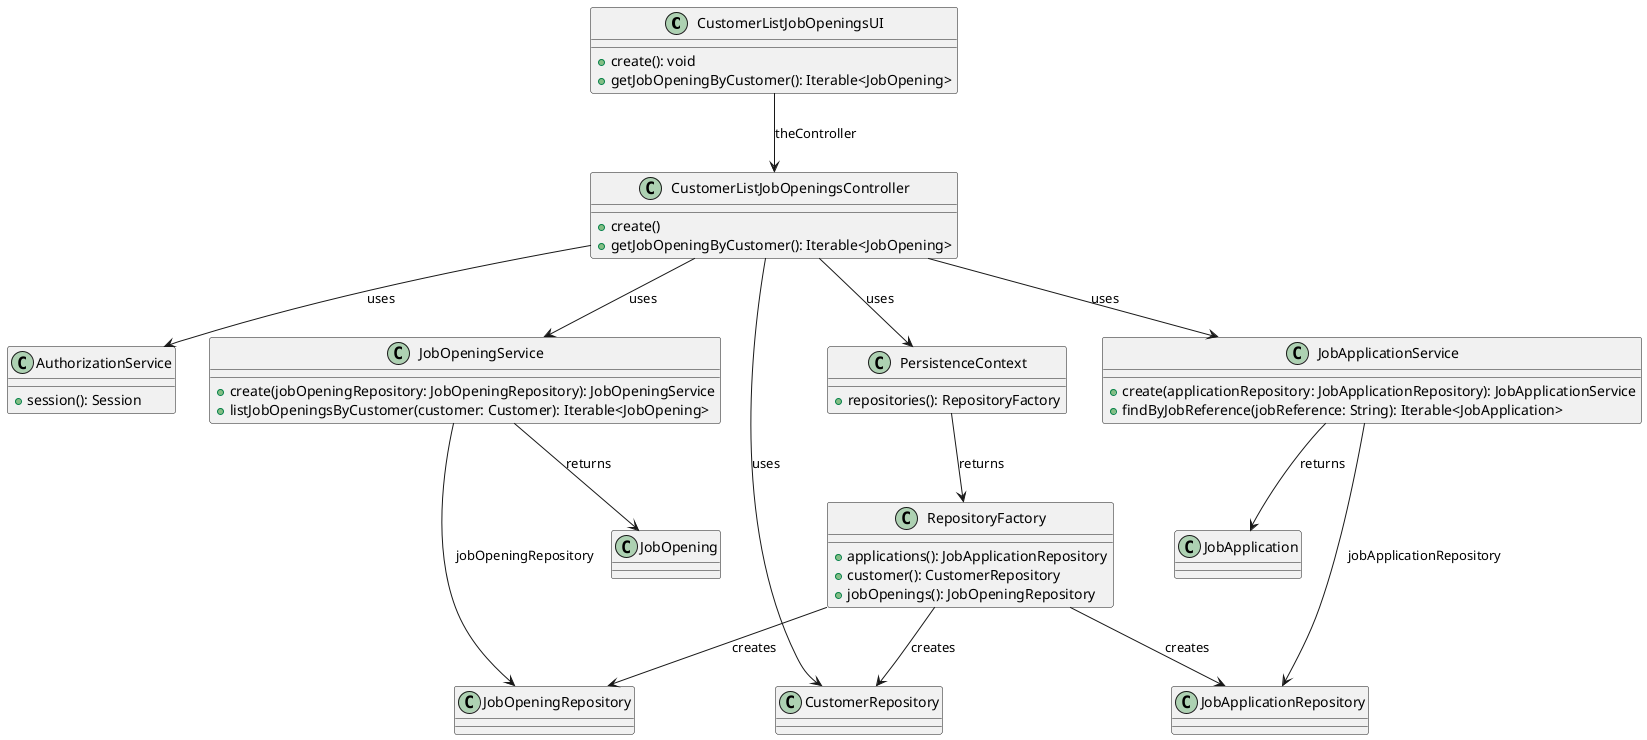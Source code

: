 @startuml
skinparam defaultFontName FG Virgil
skinparam shadowing false

    class CustomerListJobOpeningsUI {
        + create(): void
        + getJobOpeningByCustomer(): Iterable<JobOpening>
    }


    class CustomerListJobOpeningsController {
        + create()
        + getJobOpeningByCustomer(): Iterable<JobOpening>
    }


    class AuthorizationService {
        + session(): Session
    }

    class JobOpeningService {
        + create(jobOpeningRepository: JobOpeningRepository): JobOpeningService
        + listJobOpeningsByCustomer(customer: Customer): Iterable<JobOpening>
    }

    class JobApplicationService {
        + create(applicationRepository: JobApplicationRepository): JobApplicationService
        + findByJobReference(jobReference: String): Iterable<JobApplication>
    }


    class PersistenceContext {
        + repositories(): RepositoryFactory
    }

    class RepositoryFactory {
        + applications(): JobApplicationRepository
        + customer(): CustomerRepository
        + jobOpenings(): JobOpeningRepository
    }

CustomerListJobOpeningsUI --> CustomerListJobOpeningsController : theController
CustomerListJobOpeningsController --> PersistenceContext : uses
PersistenceContext --> RepositoryFactory : returns
RepositoryFactory --> JobApplicationRepository : creates
RepositoryFactory --> JobOpeningRepository : creates
RepositoryFactory --> CustomerRepository : creates
CustomerListJobOpeningsController --> JobApplicationService : uses
CustomerListJobOpeningsController --> JobOpeningService : uses
CustomerListJobOpeningsController --> CustomerRepository : uses
JobOpeningService --> JobOpeningRepository : jobOpeningRepository
JobOpeningService --> JobOpening : returns
JobApplicationService --> JobApplicationRepository : jobApplicationRepository
CustomerListJobOpeningsController --> AuthorizationService : uses
JobApplicationService --> JobApplication : returns

@enduml
